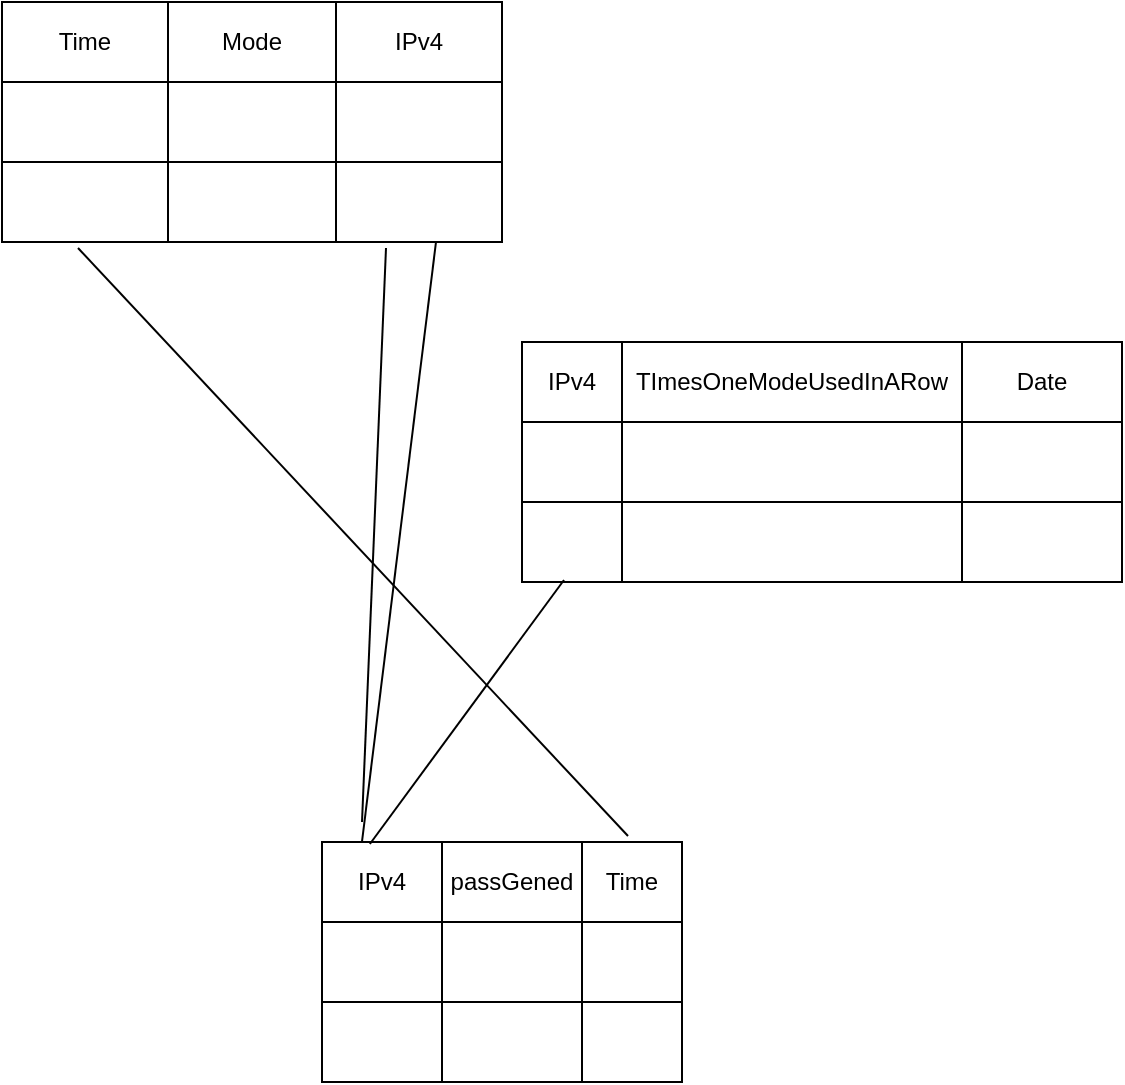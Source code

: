 <mxfile version="14.2.5" type="github">
  <diagram id="LZiAop6SkvyM2Lya098d" name="Page-1">
    <mxGraphModel dx="1040" dy="922" grid="1" gridSize="10" guides="1" tooltips="1" connect="1" arrows="1" fold="1" page="1" pageScale="1" pageWidth="827" pageHeight="1169" math="0" shadow="0">
      <root>
        <mxCell id="0" />
        <mxCell id="1" parent="0" />
        <mxCell id="sJXOKXyNyVLJZZKxoagh-1" value="" style="shape=table;html=1;whiteSpace=wrap;startSize=0;container=1;collapsible=0;childLayout=tableLayout;" vertex="1" parent="1">
          <mxGeometry x="60" y="70" width="250" height="120" as="geometry" />
        </mxCell>
        <mxCell id="sJXOKXyNyVLJZZKxoagh-2" value="" style="shape=partialRectangle;html=1;whiteSpace=wrap;collapsible=0;dropTarget=0;pointerEvents=0;fillColor=none;top=0;left=0;bottom=0;right=0;points=[[0,0.5],[1,0.5]];portConstraint=eastwest;" vertex="1" parent="sJXOKXyNyVLJZZKxoagh-1">
          <mxGeometry width="250" height="40" as="geometry" />
        </mxCell>
        <mxCell id="sJXOKXyNyVLJZZKxoagh-3" value="Time" style="shape=partialRectangle;html=1;whiteSpace=wrap;connectable=0;fillColor=none;top=0;left=0;bottom=0;right=0;overflow=hidden;" vertex="1" parent="sJXOKXyNyVLJZZKxoagh-2">
          <mxGeometry width="83" height="40" as="geometry" />
        </mxCell>
        <mxCell id="sJXOKXyNyVLJZZKxoagh-4" value="Mode" style="shape=partialRectangle;html=1;whiteSpace=wrap;connectable=0;fillColor=none;top=0;left=0;bottom=0;right=0;overflow=hidden;" vertex="1" parent="sJXOKXyNyVLJZZKxoagh-2">
          <mxGeometry x="83" width="84" height="40" as="geometry" />
        </mxCell>
        <mxCell id="sJXOKXyNyVLJZZKxoagh-5" value="IPv4" style="shape=partialRectangle;html=1;whiteSpace=wrap;connectable=0;fillColor=none;top=0;left=0;bottom=0;right=0;overflow=hidden;" vertex="1" parent="sJXOKXyNyVLJZZKxoagh-2">
          <mxGeometry x="167" width="83" height="40" as="geometry" />
        </mxCell>
        <mxCell id="sJXOKXyNyVLJZZKxoagh-6" value="" style="shape=partialRectangle;html=1;whiteSpace=wrap;collapsible=0;dropTarget=0;pointerEvents=0;fillColor=none;top=0;left=0;bottom=0;right=0;points=[[0,0.5],[1,0.5]];portConstraint=eastwest;" vertex="1" parent="sJXOKXyNyVLJZZKxoagh-1">
          <mxGeometry y="40" width="250" height="40" as="geometry" />
        </mxCell>
        <mxCell id="sJXOKXyNyVLJZZKxoagh-7" value="" style="shape=partialRectangle;html=1;whiteSpace=wrap;connectable=0;fillColor=none;top=0;left=0;bottom=0;right=0;overflow=hidden;" vertex="1" parent="sJXOKXyNyVLJZZKxoagh-6">
          <mxGeometry width="83" height="40" as="geometry" />
        </mxCell>
        <mxCell id="sJXOKXyNyVLJZZKxoagh-8" value="" style="shape=partialRectangle;html=1;whiteSpace=wrap;connectable=0;fillColor=none;top=0;left=0;bottom=0;right=0;overflow=hidden;" vertex="1" parent="sJXOKXyNyVLJZZKxoagh-6">
          <mxGeometry x="83" width="84" height="40" as="geometry" />
        </mxCell>
        <mxCell id="sJXOKXyNyVLJZZKxoagh-9" value="" style="shape=partialRectangle;html=1;whiteSpace=wrap;connectable=0;fillColor=none;top=0;left=0;bottom=0;right=0;overflow=hidden;" vertex="1" parent="sJXOKXyNyVLJZZKxoagh-6">
          <mxGeometry x="167" width="83" height="40" as="geometry" />
        </mxCell>
        <mxCell id="sJXOKXyNyVLJZZKxoagh-10" value="" style="shape=partialRectangle;html=1;whiteSpace=wrap;collapsible=0;dropTarget=0;pointerEvents=0;fillColor=none;top=0;left=0;bottom=0;right=0;points=[[0,0.5],[1,0.5]];portConstraint=eastwest;" vertex="1" parent="sJXOKXyNyVLJZZKxoagh-1">
          <mxGeometry y="80" width="250" height="40" as="geometry" />
        </mxCell>
        <mxCell id="sJXOKXyNyVLJZZKxoagh-11" value="" style="shape=partialRectangle;html=1;whiteSpace=wrap;connectable=0;fillColor=none;top=0;left=0;bottom=0;right=0;overflow=hidden;" vertex="1" parent="sJXOKXyNyVLJZZKxoagh-10">
          <mxGeometry width="83" height="40" as="geometry" />
        </mxCell>
        <mxCell id="sJXOKXyNyVLJZZKxoagh-12" value="" style="shape=partialRectangle;html=1;whiteSpace=wrap;connectable=0;fillColor=none;top=0;left=0;bottom=0;right=0;overflow=hidden;" vertex="1" parent="sJXOKXyNyVLJZZKxoagh-10">
          <mxGeometry x="83" width="84" height="40" as="geometry" />
        </mxCell>
        <mxCell id="sJXOKXyNyVLJZZKxoagh-13" value="" style="shape=partialRectangle;html=1;whiteSpace=wrap;connectable=0;fillColor=none;top=0;left=0;bottom=0;right=0;overflow=hidden;" vertex="1" parent="sJXOKXyNyVLJZZKxoagh-10">
          <mxGeometry x="167" width="83" height="40" as="geometry" />
        </mxCell>
        <mxCell id="sJXOKXyNyVLJZZKxoagh-38" value="" style="shape=table;html=1;whiteSpace=wrap;startSize=0;container=1;collapsible=0;childLayout=tableLayout;" vertex="1" parent="1">
          <mxGeometry x="320" y="240" width="300" height="120" as="geometry" />
        </mxCell>
        <mxCell id="sJXOKXyNyVLJZZKxoagh-39" value="" style="shape=partialRectangle;html=1;whiteSpace=wrap;collapsible=0;dropTarget=0;pointerEvents=0;fillColor=none;top=0;left=0;bottom=0;right=0;points=[[0,0.5],[1,0.5]];portConstraint=eastwest;" vertex="1" parent="sJXOKXyNyVLJZZKxoagh-38">
          <mxGeometry width="300" height="40" as="geometry" />
        </mxCell>
        <mxCell id="sJXOKXyNyVLJZZKxoagh-40" value="IPv4" style="shape=partialRectangle;html=1;whiteSpace=wrap;connectable=0;fillColor=none;top=0;left=0;bottom=0;right=0;overflow=hidden;" vertex="1" parent="sJXOKXyNyVLJZZKxoagh-39">
          <mxGeometry width="50" height="40" as="geometry" />
        </mxCell>
        <mxCell id="sJXOKXyNyVLJZZKxoagh-41" value="TImesOneModeUsedInARow" style="shape=partialRectangle;html=1;whiteSpace=wrap;connectable=0;fillColor=none;top=0;left=0;bottom=0;right=0;overflow=hidden;" vertex="1" parent="sJXOKXyNyVLJZZKxoagh-39">
          <mxGeometry x="50" width="170" height="40" as="geometry" />
        </mxCell>
        <mxCell id="sJXOKXyNyVLJZZKxoagh-42" value="Date&lt;br&gt;" style="shape=partialRectangle;html=1;whiteSpace=wrap;connectable=0;fillColor=none;top=0;left=0;bottom=0;right=0;overflow=hidden;" vertex="1" parent="sJXOKXyNyVLJZZKxoagh-39">
          <mxGeometry x="220" width="80" height="40" as="geometry" />
        </mxCell>
        <mxCell id="sJXOKXyNyVLJZZKxoagh-43" value="" style="shape=partialRectangle;html=1;whiteSpace=wrap;collapsible=0;dropTarget=0;pointerEvents=0;fillColor=none;top=0;left=0;bottom=0;right=0;points=[[0,0.5],[1,0.5]];portConstraint=eastwest;" vertex="1" parent="sJXOKXyNyVLJZZKxoagh-38">
          <mxGeometry y="40" width="300" height="40" as="geometry" />
        </mxCell>
        <mxCell id="sJXOKXyNyVLJZZKxoagh-44" value="" style="shape=partialRectangle;html=1;whiteSpace=wrap;connectable=0;fillColor=none;top=0;left=0;bottom=0;right=0;overflow=hidden;" vertex="1" parent="sJXOKXyNyVLJZZKxoagh-43">
          <mxGeometry width="50" height="40" as="geometry" />
        </mxCell>
        <mxCell id="sJXOKXyNyVLJZZKxoagh-45" value="" style="shape=partialRectangle;html=1;whiteSpace=wrap;connectable=0;fillColor=none;top=0;left=0;bottom=0;right=0;overflow=hidden;" vertex="1" parent="sJXOKXyNyVLJZZKxoagh-43">
          <mxGeometry x="50" width="170" height="40" as="geometry" />
        </mxCell>
        <mxCell id="sJXOKXyNyVLJZZKxoagh-46" value="" style="shape=partialRectangle;html=1;whiteSpace=wrap;connectable=0;fillColor=none;top=0;left=0;bottom=0;right=0;overflow=hidden;" vertex="1" parent="sJXOKXyNyVLJZZKxoagh-43">
          <mxGeometry x="220" width="80" height="40" as="geometry" />
        </mxCell>
        <mxCell id="sJXOKXyNyVLJZZKxoagh-47" value="" style="shape=partialRectangle;html=1;whiteSpace=wrap;collapsible=0;dropTarget=0;pointerEvents=0;fillColor=none;top=0;left=0;bottom=0;right=0;points=[[0,0.5],[1,0.5]];portConstraint=eastwest;" vertex="1" parent="sJXOKXyNyVLJZZKxoagh-38">
          <mxGeometry y="80" width="300" height="40" as="geometry" />
        </mxCell>
        <mxCell id="sJXOKXyNyVLJZZKxoagh-48" value="" style="shape=partialRectangle;html=1;whiteSpace=wrap;connectable=0;fillColor=none;top=0;left=0;bottom=0;right=0;overflow=hidden;" vertex="1" parent="sJXOKXyNyVLJZZKxoagh-47">
          <mxGeometry width="50" height="40" as="geometry" />
        </mxCell>
        <mxCell id="sJXOKXyNyVLJZZKxoagh-49" value="" style="shape=partialRectangle;html=1;whiteSpace=wrap;connectable=0;fillColor=none;top=0;left=0;bottom=0;right=0;overflow=hidden;" vertex="1" parent="sJXOKXyNyVLJZZKxoagh-47">
          <mxGeometry x="50" width="170" height="40" as="geometry" />
        </mxCell>
        <mxCell id="sJXOKXyNyVLJZZKxoagh-50" value="" style="shape=partialRectangle;html=1;whiteSpace=wrap;connectable=0;fillColor=none;top=0;left=0;bottom=0;right=0;overflow=hidden;" vertex="1" parent="sJXOKXyNyVLJZZKxoagh-47">
          <mxGeometry x="220" width="80" height="40" as="geometry" />
        </mxCell>
        <mxCell id="sJXOKXyNyVLJZZKxoagh-51" value="" style="shape=table;html=1;whiteSpace=wrap;startSize=0;container=1;collapsible=0;childLayout=tableLayout;" vertex="1" parent="1">
          <mxGeometry x="220" y="490" width="180" height="120" as="geometry" />
        </mxCell>
        <mxCell id="sJXOKXyNyVLJZZKxoagh-52" value="" style="shape=partialRectangle;html=1;whiteSpace=wrap;collapsible=0;dropTarget=0;pointerEvents=0;fillColor=none;top=0;left=0;bottom=0;right=0;points=[[0,0.5],[1,0.5]];portConstraint=eastwest;" vertex="1" parent="sJXOKXyNyVLJZZKxoagh-51">
          <mxGeometry width="180" height="40" as="geometry" />
        </mxCell>
        <mxCell id="sJXOKXyNyVLJZZKxoagh-53" value="IPv4" style="shape=partialRectangle;html=1;whiteSpace=wrap;connectable=0;fillColor=none;top=0;left=0;bottom=0;right=0;overflow=hidden;" vertex="1" parent="sJXOKXyNyVLJZZKxoagh-52">
          <mxGeometry width="60" height="40" as="geometry" />
        </mxCell>
        <mxCell id="sJXOKXyNyVLJZZKxoagh-54" value="passGened" style="shape=partialRectangle;html=1;whiteSpace=wrap;connectable=0;fillColor=none;top=0;left=0;bottom=0;right=0;overflow=hidden;" vertex="1" parent="sJXOKXyNyVLJZZKxoagh-52">
          <mxGeometry x="60" width="70" height="40" as="geometry" />
        </mxCell>
        <mxCell id="sJXOKXyNyVLJZZKxoagh-55" value="Time" style="shape=partialRectangle;html=1;whiteSpace=wrap;connectable=0;fillColor=none;top=0;left=0;bottom=0;right=0;overflow=hidden;" vertex="1" parent="sJXOKXyNyVLJZZKxoagh-52">
          <mxGeometry x="130" width="50" height="40" as="geometry" />
        </mxCell>
        <mxCell id="sJXOKXyNyVLJZZKxoagh-56" value="" style="shape=partialRectangle;html=1;whiteSpace=wrap;collapsible=0;dropTarget=0;pointerEvents=0;fillColor=none;top=0;left=0;bottom=0;right=0;points=[[0,0.5],[1,0.5]];portConstraint=eastwest;" vertex="1" parent="sJXOKXyNyVLJZZKxoagh-51">
          <mxGeometry y="40" width="180" height="40" as="geometry" />
        </mxCell>
        <mxCell id="sJXOKXyNyVLJZZKxoagh-57" value="" style="shape=partialRectangle;html=1;whiteSpace=wrap;connectable=0;fillColor=none;top=0;left=0;bottom=0;right=0;overflow=hidden;" vertex="1" parent="sJXOKXyNyVLJZZKxoagh-56">
          <mxGeometry width="60" height="40" as="geometry" />
        </mxCell>
        <mxCell id="sJXOKXyNyVLJZZKxoagh-58" value="" style="shape=partialRectangle;html=1;whiteSpace=wrap;connectable=0;fillColor=none;top=0;left=0;bottom=0;right=0;overflow=hidden;" vertex="1" parent="sJXOKXyNyVLJZZKxoagh-56">
          <mxGeometry x="60" width="70" height="40" as="geometry" />
        </mxCell>
        <mxCell id="sJXOKXyNyVLJZZKxoagh-59" value="" style="shape=partialRectangle;html=1;whiteSpace=wrap;connectable=0;fillColor=none;top=0;left=0;bottom=0;right=0;overflow=hidden;" vertex="1" parent="sJXOKXyNyVLJZZKxoagh-56">
          <mxGeometry x="130" width="50" height="40" as="geometry" />
        </mxCell>
        <mxCell id="sJXOKXyNyVLJZZKxoagh-60" value="" style="shape=partialRectangle;html=1;whiteSpace=wrap;collapsible=0;dropTarget=0;pointerEvents=0;fillColor=none;top=0;left=0;bottom=0;right=0;points=[[0,0.5],[1,0.5]];portConstraint=eastwest;" vertex="1" parent="sJXOKXyNyVLJZZKxoagh-51">
          <mxGeometry y="80" width="180" height="40" as="geometry" />
        </mxCell>
        <mxCell id="sJXOKXyNyVLJZZKxoagh-61" value="" style="shape=partialRectangle;html=1;whiteSpace=wrap;connectable=0;fillColor=none;top=0;left=0;bottom=0;right=0;overflow=hidden;" vertex="1" parent="sJXOKXyNyVLJZZKxoagh-60">
          <mxGeometry width="60" height="40" as="geometry" />
        </mxCell>
        <mxCell id="sJXOKXyNyVLJZZKxoagh-62" value="" style="shape=partialRectangle;html=1;whiteSpace=wrap;connectable=0;fillColor=none;top=0;left=0;bottom=0;right=0;overflow=hidden;" vertex="1" parent="sJXOKXyNyVLJZZKxoagh-60">
          <mxGeometry x="60" width="70" height="40" as="geometry" />
        </mxCell>
        <mxCell id="sJXOKXyNyVLJZZKxoagh-63" value="" style="shape=partialRectangle;html=1;whiteSpace=wrap;connectable=0;fillColor=none;top=0;left=0;bottom=0;right=0;overflow=hidden;" vertex="1" parent="sJXOKXyNyVLJZZKxoagh-60">
          <mxGeometry x="130" width="50" height="40" as="geometry" />
        </mxCell>
        <mxCell id="sJXOKXyNyVLJZZKxoagh-65" value="" style="endArrow=none;html=1;entryX=0.768;entryY=1.075;entryDx=0;entryDy=0;entryPerimeter=0;" edge="1" parent="1" target="sJXOKXyNyVLJZZKxoagh-10">
          <mxGeometry width="50" height="50" relative="1" as="geometry">
            <mxPoint x="240" y="480" as="sourcePoint" />
            <mxPoint x="140" y="220" as="targetPoint" />
          </mxGeometry>
        </mxCell>
        <mxCell id="sJXOKXyNyVLJZZKxoagh-66" value="" style="endArrow=none;html=1;entryX=0.152;entryY=1.075;entryDx=0;entryDy=0;entryPerimeter=0;exitX=0.85;exitY=-0.075;exitDx=0;exitDy=0;exitPerimeter=0;" edge="1" parent="1" source="sJXOKXyNyVLJZZKxoagh-52" target="sJXOKXyNyVLJZZKxoagh-10">
          <mxGeometry width="50" height="50" relative="1" as="geometry">
            <mxPoint x="250" y="490" as="sourcePoint" />
            <mxPoint x="262" y="203" as="targetPoint" />
          </mxGeometry>
        </mxCell>
        <mxCell id="sJXOKXyNyVLJZZKxoagh-67" value="" style="endArrow=none;html=1;entryX=0.07;entryY=0.975;entryDx=0;entryDy=0;entryPerimeter=0;exitX=0.133;exitY=0.025;exitDx=0;exitDy=0;exitPerimeter=0;" edge="1" parent="1" source="sJXOKXyNyVLJZZKxoagh-52" target="sJXOKXyNyVLJZZKxoagh-47">
          <mxGeometry width="50" height="50" relative="1" as="geometry">
            <mxPoint x="383" y="497" as="sourcePoint" />
            <mxPoint x="108" y="203" as="targetPoint" />
          </mxGeometry>
        </mxCell>
        <mxCell id="sJXOKXyNyVLJZZKxoagh-68" value="" style="endArrow=none;html=1;entryX=0.868;entryY=1;entryDx=0;entryDy=0;entryPerimeter=0;exitX=0.111;exitY=0;exitDx=0;exitDy=0;exitPerimeter=0;" edge="1" parent="1" source="sJXOKXyNyVLJZZKxoagh-52" target="sJXOKXyNyVLJZZKxoagh-10">
          <mxGeometry width="50" height="50" relative="1" as="geometry">
            <mxPoint x="253.94" y="501" as="sourcePoint" />
            <mxPoint x="351" y="369" as="targetPoint" />
          </mxGeometry>
        </mxCell>
      </root>
    </mxGraphModel>
  </diagram>
</mxfile>
